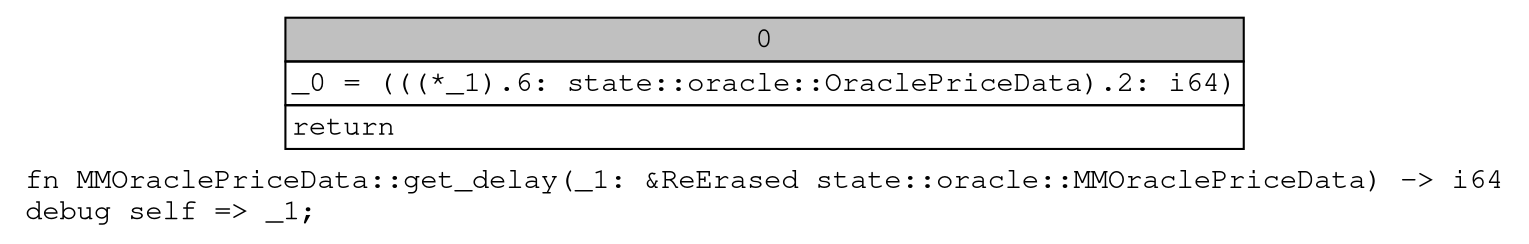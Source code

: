 digraph Mir_0_3511 {
    graph [fontname="Courier, monospace"];
    node [fontname="Courier, monospace"];
    edge [fontname="Courier, monospace"];
    label=<fn MMOraclePriceData::get_delay(_1: &amp;ReErased state::oracle::MMOraclePriceData) -&gt; i64<br align="left"/>debug self =&gt; _1;<br align="left"/>>;
    bb0__0_3511 [shape="none", label=<<table border="0" cellborder="1" cellspacing="0"><tr><td bgcolor="gray" align="center" colspan="1">0</td></tr><tr><td align="left" balign="left">_0 = (((*_1).6: state::oracle::OraclePriceData).2: i64)<br/></td></tr><tr><td align="left">return</td></tr></table>>];
}
